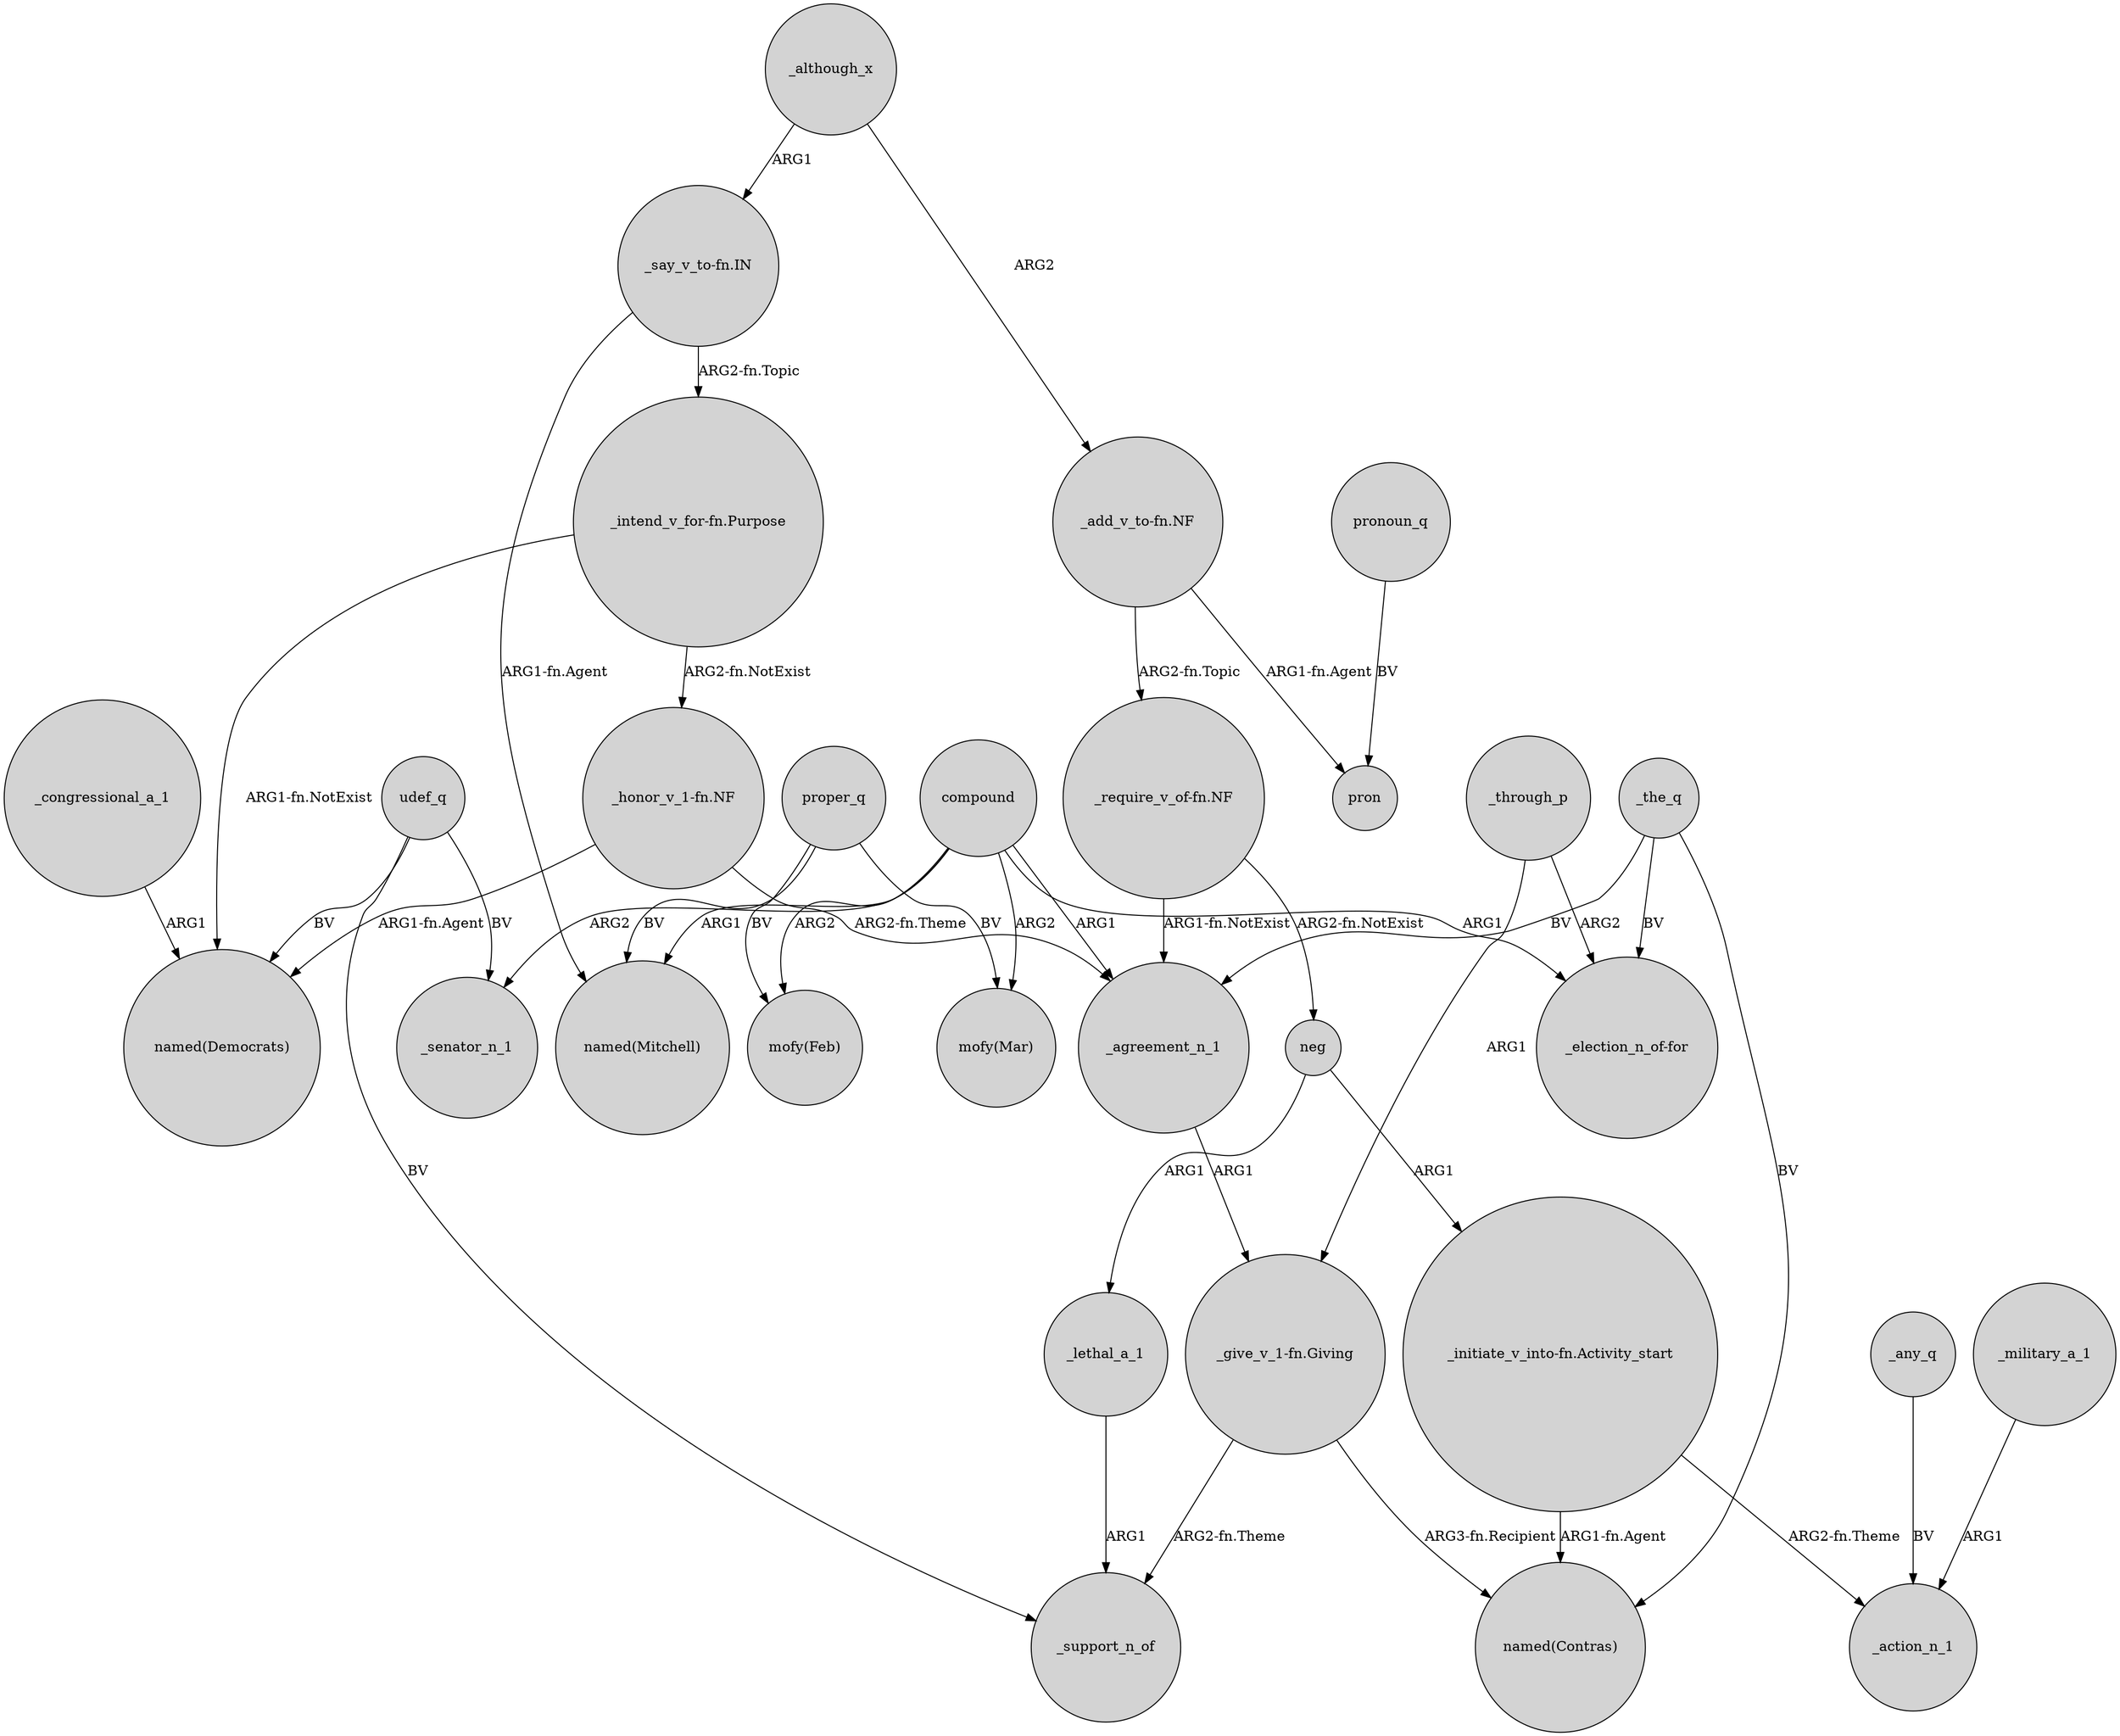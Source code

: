 digraph {
	node [shape=circle style=filled]
	"_honor_v_1-fn.NF" -> "named(Democrats)" [label="ARG1-fn.Agent"]
	"_give_v_1-fn.Giving" -> "named(Contras)" [label="ARG3-fn.Recipient"]
	"_say_v_to-fn.IN" -> "named(Mitchell)" [label="ARG1-fn.Agent"]
	_through_p -> "_election_n_of-for" [label=ARG2]
	udef_q -> _senator_n_1 [label=BV]
	"_initiate_v_into-fn.Activity_start" -> _action_n_1 [label="ARG2-fn.Theme"]
	"_intend_v_for-fn.Purpose" -> "_honor_v_1-fn.NF" [label="ARG2-fn.NotExist"]
	"_say_v_to-fn.IN" -> "_intend_v_for-fn.Purpose" [label="ARG2-fn.Topic"]
	"_give_v_1-fn.Giving" -> _support_n_of [label="ARG2-fn.Theme"]
	_although_x -> "_add_v_to-fn.NF" [label=ARG2]
	_congressional_a_1 -> "named(Democrats)" [label=ARG1]
	neg -> "_initiate_v_into-fn.Activity_start" [label=ARG1]
	compound -> "mofy(Mar)" [label=ARG2]
	_lethal_a_1 -> _support_n_of [label=ARG1]
	_although_x -> "_say_v_to-fn.IN" [label=ARG1]
	udef_q -> "named(Democrats)" [label=BV]
	neg -> _lethal_a_1 [label=ARG1]
	"_require_v_of-fn.NF" -> neg [label="ARG2-fn.NotExist"]
	_any_q -> _action_n_1 [label=BV]
	_the_q -> "_election_n_of-for" [label=BV]
	"_require_v_of-fn.NF" -> _agreement_n_1 [label="ARG1-fn.NotExist"]
	compound -> "named(Mitchell)" [label=ARG1]
	pronoun_q -> pron [label=BV]
	_the_q -> _agreement_n_1 [label=BV]
	proper_q -> "mofy(Feb)" [label=BV]
	compound -> _senator_n_1 [label=ARG2]
	compound -> _agreement_n_1 [label=ARG1]
	"_honor_v_1-fn.NF" -> _agreement_n_1 [label="ARG2-fn.Theme"]
	"_add_v_to-fn.NF" -> pron [label="ARG1-fn.Agent"]
	proper_q -> "mofy(Mar)" [label=BV]
	_military_a_1 -> _action_n_1 [label=ARG1]
	proper_q -> "named(Mitchell)" [label=BV]
	"_intend_v_for-fn.Purpose" -> "named(Democrats)" [label="ARG1-fn.NotExist"]
	udef_q -> _support_n_of [label=BV]
	compound -> "_election_n_of-for" [label=ARG1]
	_agreement_n_1 -> "_give_v_1-fn.Giving" [label=ARG1]
	"_initiate_v_into-fn.Activity_start" -> "named(Contras)" [label="ARG1-fn.Agent"]
	_the_q -> "named(Contras)" [label=BV]
	"_add_v_to-fn.NF" -> "_require_v_of-fn.NF" [label="ARG2-fn.Topic"]
	_through_p -> "_give_v_1-fn.Giving" [label=ARG1]
	compound -> "mofy(Feb)" [label=ARG2]
}
